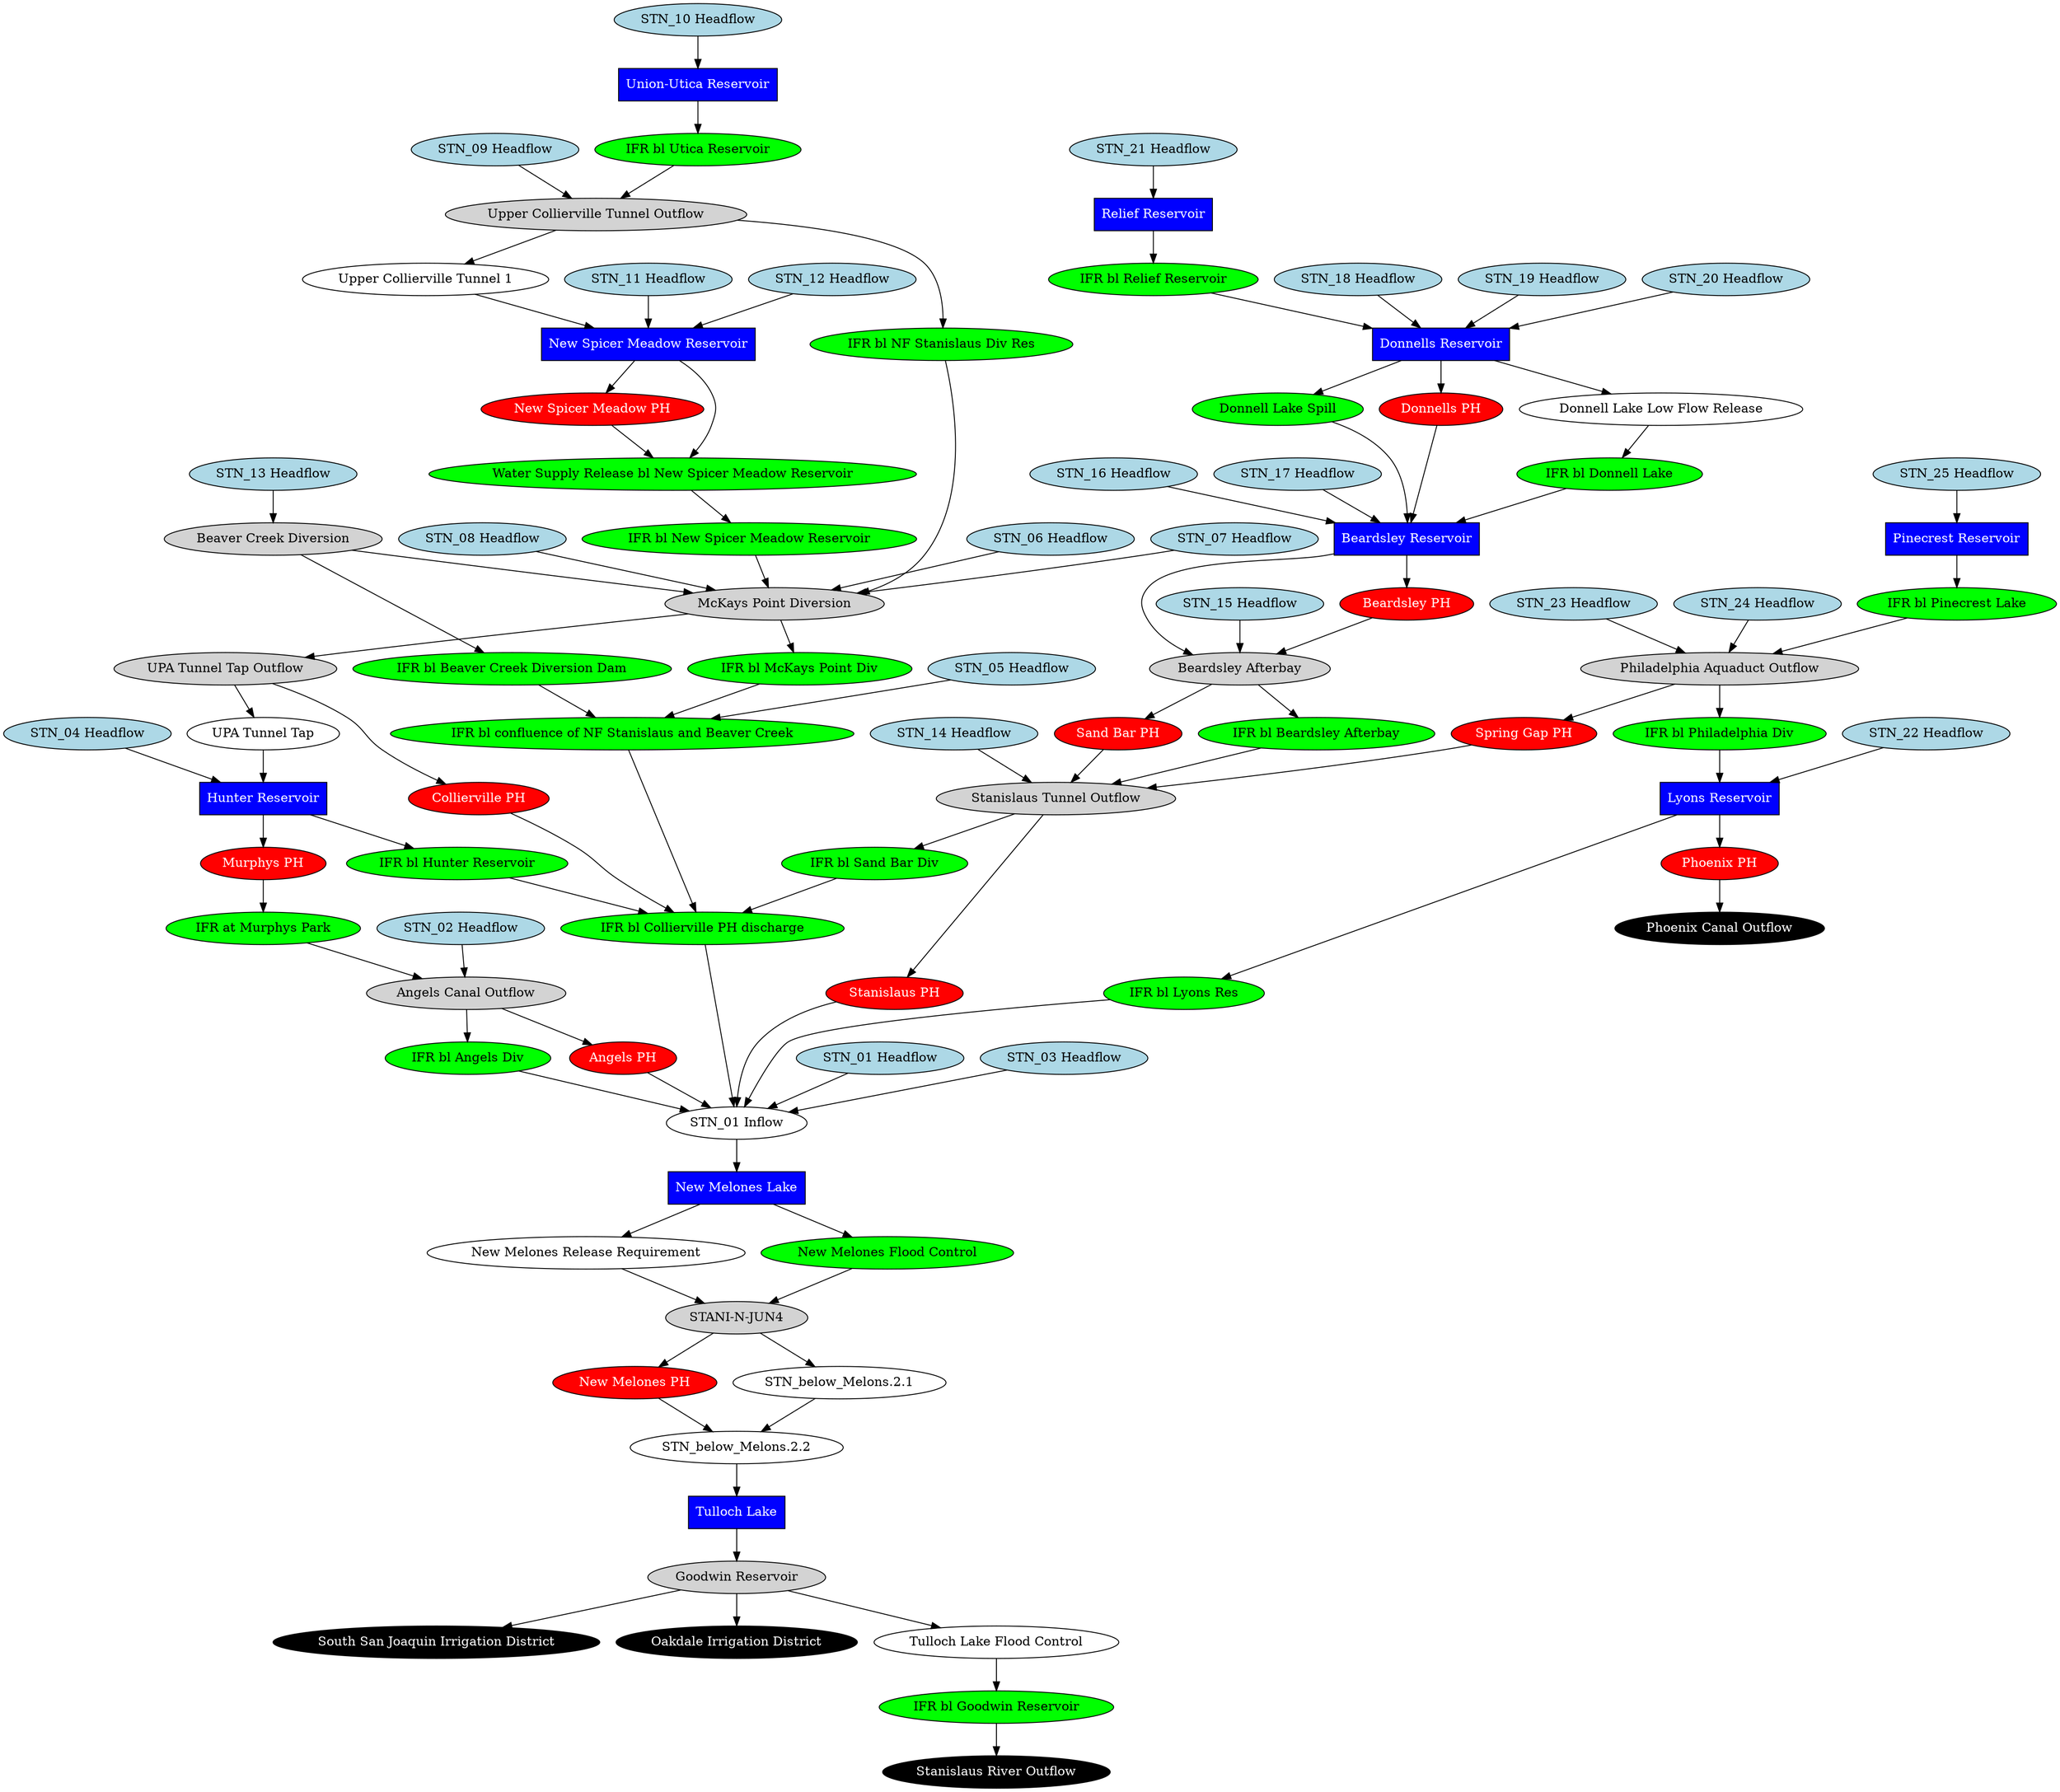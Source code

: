 // stanislaus
digraph stanislaus {
	"Angels PH" [fillcolor=red fontcolor=white shape=oval style=filled]
	"Angels Canal Outflow" [fillcolor=lightgrey fontcolor=black shape=oval style=filled]
	"Beardsley Reservoir" [fillcolor=blue fontcolor=white shape=rect style=filled]
	"Beardsley PH" [fillcolor=red fontcolor=white shape=oval style=filled]
	"Beaver Creek Diversion" [fillcolor=lightgrey fontcolor=black shape=oval style=filled]
	"Collierville PH" [fillcolor=red fontcolor=white shape=oval style=filled]
	"Donnells PH" [fillcolor=red fontcolor=white shape=oval style=filled]
	"Donnells Reservoir" [fillcolor=blue fontcolor=white shape=rect style=filled]
	"Donnell Lake Low Flow Release" [fillcolor=white fontcolor=black shape=oval style=filled]
	"IFR bl Angels Div" [fillcolor=green fontcolor=black shape=oval style=filled]
	"IFR bl Collierville PH discharge" [fillcolor=green fontcolor=black shape=oval style=filled]
	"IFR at Murphys Park" [fillcolor=green fontcolor=black shape=oval style=filled]
	"IFR bl Donnell Lake" [fillcolor=green fontcolor=black shape=oval style=filled]
	"IFR bl Hunter Reservoir" [fillcolor=green fontcolor=black shape=oval style=filled]
	"IFR bl Lyons Res" [fillcolor=green fontcolor=black shape=oval style=filled]
	"IFR bl McKays Point Div" [fillcolor=green fontcolor=black shape=oval style=filled]
	"Water Supply Release bl New Spicer Meadow Reservoir" [fillcolor=green fontcolor=black shape=oval style=filled]
	"IFR bl New Spicer Meadow Reservoir" [fillcolor=green fontcolor=black shape=oval style=filled]
	"IFR bl Philadelphia Div" [fillcolor=green fontcolor=black shape=oval style=filled]
	"IFR bl Relief Reservoir" [fillcolor=green fontcolor=black shape=oval style=filled]
	"IFR bl Sand Bar Div" [fillcolor=green fontcolor=black shape=oval style=filled]
	"IFR bl NF Stanislaus Div Res" [fillcolor=green fontcolor=black shape=oval style=filled]
	"IFR bl Beaver Creek Diversion Dam" [fillcolor=green fontcolor=black shape=oval style=filled]
	"IFR bl confluence of NF Stanislaus and Beaver Creek" [fillcolor=green fontcolor=black shape=oval style=filled]
	"IFR bl Goodwin Reservoir" [fillcolor=green fontcolor=black shape=oval style=filled]
	"IFR bl Pinecrest Lake" [fillcolor=green fontcolor=black shape=oval style=filled]
	"IFR bl Utica Reservoir" [fillcolor=green fontcolor=black shape=oval style=filled]
	"IFR bl Beardsley Afterbay" [fillcolor=green fontcolor=black shape=oval style=filled]
	"Hunter Reservoir" [fillcolor=blue fontcolor=white shape=rect style=filled]
	"Lyons Reservoir" [fillcolor=blue fontcolor=white shape=rect style=filled]
	"McKays Point Diversion" [fillcolor=lightgrey fontcolor=black shape=oval style=filled]
	"Murphys PH" [fillcolor=red fontcolor=white shape=oval style=filled]
	"New Melones Lake" [fillcolor=blue fontcolor=white shape=rect style=filled]
	"New Melones PH" [fillcolor=red fontcolor=white shape=oval style=filled]
	"New Spicer Meadow Reservoir" [fillcolor=blue fontcolor=white shape=rect style=filled]
	"New Spicer Meadow PH" [fillcolor=red fontcolor=white shape=oval style=filled]
	"Philadelphia Aquaduct Outflow" [fillcolor=lightgrey fontcolor=black shape=oval style=filled]
	"Phoenix Canal Outflow" [fillcolor=black fontcolor=white shape=oval style=filled]
	"Phoenix PH" [fillcolor=red fontcolor=white shape=oval style=filled]
	"Pinecrest Reservoir" [fillcolor=blue fontcolor=white shape=rect style=filled]
	"Relief Reservoir" [fillcolor=blue fontcolor=white shape=rect style=filled]
	"Sand Bar PH" [fillcolor=red fontcolor=white shape=oval style=filled]
	"Beardsley Afterbay" [fillcolor=lightgrey fontcolor=black shape=oval style=filled]
	"Spring Gap PH" [fillcolor=red fontcolor=white shape=oval style=filled]
	"Stanislaus PH" [fillcolor=red fontcolor=white shape=oval style=filled]
	"Stanislaus Tunnel Outflow" [fillcolor=lightgrey fontcolor=black shape=oval style=filled]
	"South San Joaquin Irrigation District" [fillcolor=black fontcolor=white shape=oval style=filled]
	"Oakdale Irrigation District" [fillcolor=black fontcolor=white shape=oval style=filled]
	"Stanislaus River Outflow" [fillcolor=black fontcolor=white shape=oval style=filled]
	"STN_01 Headflow" [fillcolor=lightblue fontcolor=black shape=oval style=filled]
	"STN_01 Inflow" [fillcolor=white fontcolor=black shape=oval style=filled]
	"STN_02 Headflow" [fillcolor=lightblue fontcolor=black shape=oval style=filled]
	"STN_03 Headflow" [fillcolor=lightblue fontcolor=black shape=oval style=filled]
	"STN_04 Headflow" [fillcolor=lightblue fontcolor=black shape=oval style=filled]
	"STN_05 Headflow" [fillcolor=lightblue fontcolor=black shape=oval style=filled]
	"STN_06 Headflow" [fillcolor=lightblue fontcolor=black shape=oval style=filled]
	"STN_07 Headflow" [fillcolor=lightblue fontcolor=black shape=oval style=filled]
	"STN_08 Headflow" [fillcolor=lightblue fontcolor=black shape=oval style=filled]
	"STN_09 Headflow" [fillcolor=lightblue fontcolor=black shape=oval style=filled]
	"STN_10 Headflow" [fillcolor=lightblue fontcolor=black shape=oval style=filled]
	"STN_11 Headflow" [fillcolor=lightblue fontcolor=black shape=oval style=filled]
	"STN_12 Headflow" [fillcolor=lightblue fontcolor=black shape=oval style=filled]
	"STN_13 Headflow" [fillcolor=lightblue fontcolor=black shape=oval style=filled]
	"STN_14 Headflow" [fillcolor=lightblue fontcolor=black shape=oval style=filled]
	"STN_15 Headflow" [fillcolor=lightblue fontcolor=black shape=oval style=filled]
	"STN_16 Headflow" [fillcolor=lightblue fontcolor=black shape=oval style=filled]
	"STN_17 Headflow" [fillcolor=lightblue fontcolor=black shape=oval style=filled]
	"STN_18 Headflow" [fillcolor=lightblue fontcolor=black shape=oval style=filled]
	"STN_19 Headflow" [fillcolor=lightblue fontcolor=black shape=oval style=filled]
	"STN_20 Headflow" [fillcolor=lightblue fontcolor=black shape=oval style=filled]
	"STN_21 Headflow" [fillcolor=lightblue fontcolor=black shape=oval style=filled]
	"STN_22 Headflow" [fillcolor=lightblue fontcolor=black shape=oval style=filled]
	"STN_23 Headflow" [fillcolor=lightblue fontcolor=black shape=oval style=filled]
	"STN_24 Headflow" [fillcolor=lightblue fontcolor=black shape=oval style=filled]
	"STN_25 Headflow" [fillcolor=lightblue fontcolor=black shape=oval style=filled]
	"Tulloch Lake" [fillcolor=blue fontcolor=white shape=rect style=filled]
	"Tulloch Lake Flood Control" [fillcolor=white fontcolor=black shape=oval style=filled]
	"Donnell Lake Spill" [fillcolor=green fontcolor=black shape=oval style=filled]
	"Goodwin Reservoir" [fillcolor=lightgrey fontcolor=black shape=oval style=filled]
	"Union-Utica Reservoir" [fillcolor=blue fontcolor=white shape=rect style=filled]
	"UPA Tunnel Tap" [fillcolor=white fontcolor=black shape=oval style=filled]
	"UPA Tunnel Tap Outflow" [fillcolor=lightgrey fontcolor=black shape=oval style=filled]
	"Upper Collierville Tunnel Outflow" [fillcolor=lightgrey fontcolor=black shape=oval style=filled]
	"Upper Collierville Tunnel 1" [fillcolor=white fontcolor=black shape=oval style=filled]
	"New Melones Release Requirement" [fillcolor=white fontcolor=black shape=oval style=filled]
	"New Melones Flood Control" [fillcolor=green fontcolor=black shape=oval style=filled]
	"STN_below_Melons.2.1" [fillcolor=white fontcolor=black shape=oval style=filled]
	"STN_below_Melons.2.2" [fillcolor=white fontcolor=black shape=oval style=filled]
	"STANI-N-JUN4" [fillcolor=lightgrey fontcolor=black shape=oval style=filled]
	"Angels Canal Outflow" -> "Angels PH"
	"Angels Canal Outflow" -> "IFR bl Angels Div"
	"Donnells Reservoir" -> "Donnells PH"
	"Donnells Reservoir" -> "Donnell Lake Low Flow Release"
	"Donnell Lake Low Flow Release" -> "IFR bl Donnell Lake"
	"Donnells Reservoir" -> "Donnell Lake Spill"
	"Upper Collierville Tunnel Outflow" -> "IFR bl NF Stanislaus Div Res"
	"McKays Point Diversion" -> "UPA Tunnel Tap Outflow"
	"Hunter Reservoir" -> "IFR bl Hunter Reservoir"
	"Water Supply Release bl New Spicer Meadow Reservoir" -> "IFR bl New Spicer Meadow Reservoir"
	"New Spicer Meadow Reservoir" -> "New Spicer Meadow PH"
	"Philadelphia Aquaduct Outflow" -> "Spring Gap PH"
	"Pinecrest Reservoir" -> "IFR bl Pinecrest Lake"
	"Relief Reservoir" -> "IFR bl Relief Reservoir"
	"Beardsley Afterbay" -> "Sand Bar PH"
	"Stanislaus Tunnel Outflow" -> "Stanislaus PH"
	"STN_01 Headflow" -> "STN_01 Inflow"
	"McKays Point Diversion" -> "IFR bl McKays Point Div"
	"Union-Utica Reservoir" -> "IFR bl Utica Reservoir"
	"Beardsley Afterbay" -> "IFR bl Beardsley Afterbay"
	"Beardsley Reservoir" -> "Beardsley PH"
	"UPA Tunnel Tap Outflow" -> "UPA Tunnel Tap"
	"UPA Tunnel Tap" -> "Hunter Reservoir"
	"UPA Tunnel Tap Outflow" -> "Collierville PH"
	"Stanislaus Tunnel Outflow" -> "IFR bl Sand Bar Div"
	"Lyons Reservoir" -> "IFR bl Lyons Res"
	"Goodwin Reservoir" -> "Oakdale Irrigation District"
	"Goodwin Reservoir" -> "South San Joaquin Irrigation District"
	"Goodwin Reservoir" -> "Tulloch Lake Flood Control"
	"Tulloch Lake Flood Control" -> "IFR bl Goodwin Reservoir"
	"New Melones Lake" -> "New Melones Release Requirement"
	"STANI-N-JUN4" -> "STN_below_Melons.2.1"
	"STN_01 Inflow" -> "New Melones Lake"
	"Upper Collierville Tunnel Outflow" -> "Upper Collierville Tunnel 1"
	"Angels PH" -> "STN_01 Inflow"
	"IFR bl Angels Div" -> "STN_01 Inflow"
	"IFR bl Beaver Creek Diversion Dam" -> "IFR bl confluence of NF Stanislaus and Beaver Creek"
	"Beaver Creek Diversion" -> "IFR bl Beaver Creek Diversion Dam"
	"Beaver Creek Diversion" -> "McKays Point Diversion"
	"Phoenix PH" -> "Phoenix Canal Outflow"
	"New Spicer Meadow Reservoir" -> "Water Supply Release bl New Spicer Meadow Reservoir"
	"New Spicer Meadow PH" -> "Water Supply Release bl New Spicer Meadow Reservoir"
	"Murphys PH" -> "IFR at Murphys Park"
	"IFR bl Sand Bar Div" -> "IFR bl Collierville PH discharge"
	"IFR bl Hunter Reservoir" -> "IFR bl Collierville PH discharge"
	"IFR bl confluence of NF Stanislaus and Beaver Creek" -> "IFR bl Collierville PH discharge"
	"Sand Bar PH" -> "Stanislaus Tunnel Outflow"
	"Philadelphia Aquaduct Outflow" -> "IFR bl Philadelphia Div"
	"IFR bl Lyons Res" -> "STN_01 Inflow"
	"IFR bl Goodwin Reservoir" -> "Stanislaus River Outflow"
	"STN_02 Headflow" -> "Angels Canal Outflow"
	"IFR at Murphys Park" -> "Angels Canal Outflow"
	"IFR bl Collierville PH discharge" -> "STN_01 Inflow"
	"STN_03 Headflow" -> "STN_01 Inflow"
	"STN_04 Headflow" -> "Hunter Reservoir"
	"STN_05 Headflow" -> "IFR bl confluence of NF Stanislaus and Beaver Creek"
	"IFR bl McKays Point Div" -> "IFR bl confluence of NF Stanislaus and Beaver Creek"
	"STN_06 Headflow" -> "McKays Point Diversion"
	"STN_07 Headflow" -> "McKays Point Diversion"
	"IFR bl New Spicer Meadow Reservoir" -> "McKays Point Diversion"
	"STN_08 Headflow" -> "McKays Point Diversion"
	"IFR bl NF Stanislaus Div Res" -> "McKays Point Diversion"
	"STN_09 Headflow" -> "Upper Collierville Tunnel Outflow"
	"IFR bl Utica Reservoir" -> "Upper Collierville Tunnel Outflow"
	"STN_10 Headflow" -> "Union-Utica Reservoir"
	"STN_11 Headflow" -> "New Spicer Meadow Reservoir"
	"STN_13 Headflow" -> "Beaver Creek Diversion"
	"STN_14 Headflow" -> "Stanislaus Tunnel Outflow"
	"IFR bl Beardsley Afterbay" -> "Stanislaus Tunnel Outflow"
	"STN_15 Headflow" -> "Beardsley Afterbay"
	"Beardsley Reservoir" -> "Beardsley Afterbay"
	"Beardsley PH" -> "Beardsley Afterbay"
	"STN_16 Headflow" -> "Beardsley Reservoir"
	"STN_17 Headflow" -> "Beardsley Reservoir"
	"Donnell Lake Spill" -> "Beardsley Reservoir"
	"IFR bl Donnell Lake" -> "Beardsley Reservoir"
	"STN_18 Headflow" -> "Donnells Reservoir"
	"STN_19 Headflow" -> "Donnells Reservoir"
	"STN_21 Headflow" -> "Relief Reservoir"
	"IFR bl Philadelphia Div" -> "Lyons Reservoir"
	"STN_22 Headflow" -> "Lyons Reservoir"
	"STN_23 Headflow" -> "Philadelphia Aquaduct Outflow"
	"IFR bl Pinecrest Lake" -> "Philadelphia Aquaduct Outflow"
	"STN_24 Headflow" -> "Philadelphia Aquaduct Outflow"
	"STN_25 Headflow" -> "Pinecrest Reservoir"
	"IFR bl Relief Reservoir" -> "Donnells Reservoir"
	"STN_20 Headflow" -> "Donnells Reservoir"
	"Hunter Reservoir" -> "Murphys PH"
	"STN_12 Headflow" -> "New Spicer Meadow Reservoir"
	"Donnells PH" -> "Beardsley Reservoir"
	"Upper Collierville Tunnel 1" -> "New Spicer Meadow Reservoir"
	"Collierville PH" -> "IFR bl Collierville PH discharge"
	"Stanislaus PH" -> "STN_01 Inflow"
	"Spring Gap PH" -> "Stanislaus Tunnel Outflow"
	"Lyons Reservoir" -> "Phoenix PH"
	"New Melones Lake" -> "New Melones Flood Control"
	"New Melones Release Requirement" -> "STANI-N-JUN4"
	"New Melones Flood Control" -> "STANI-N-JUN4"
	"STANI-N-JUN4" -> "New Melones PH"
	"Tulloch Lake" -> "Goodwin Reservoir"
	"STN_below_Melons.2.2" -> "Tulloch Lake"
	"STN_below_Melons.2.1" -> "STN_below_Melons.2.2"
	"New Melones PH" -> "STN_below_Melons.2.2"
}
